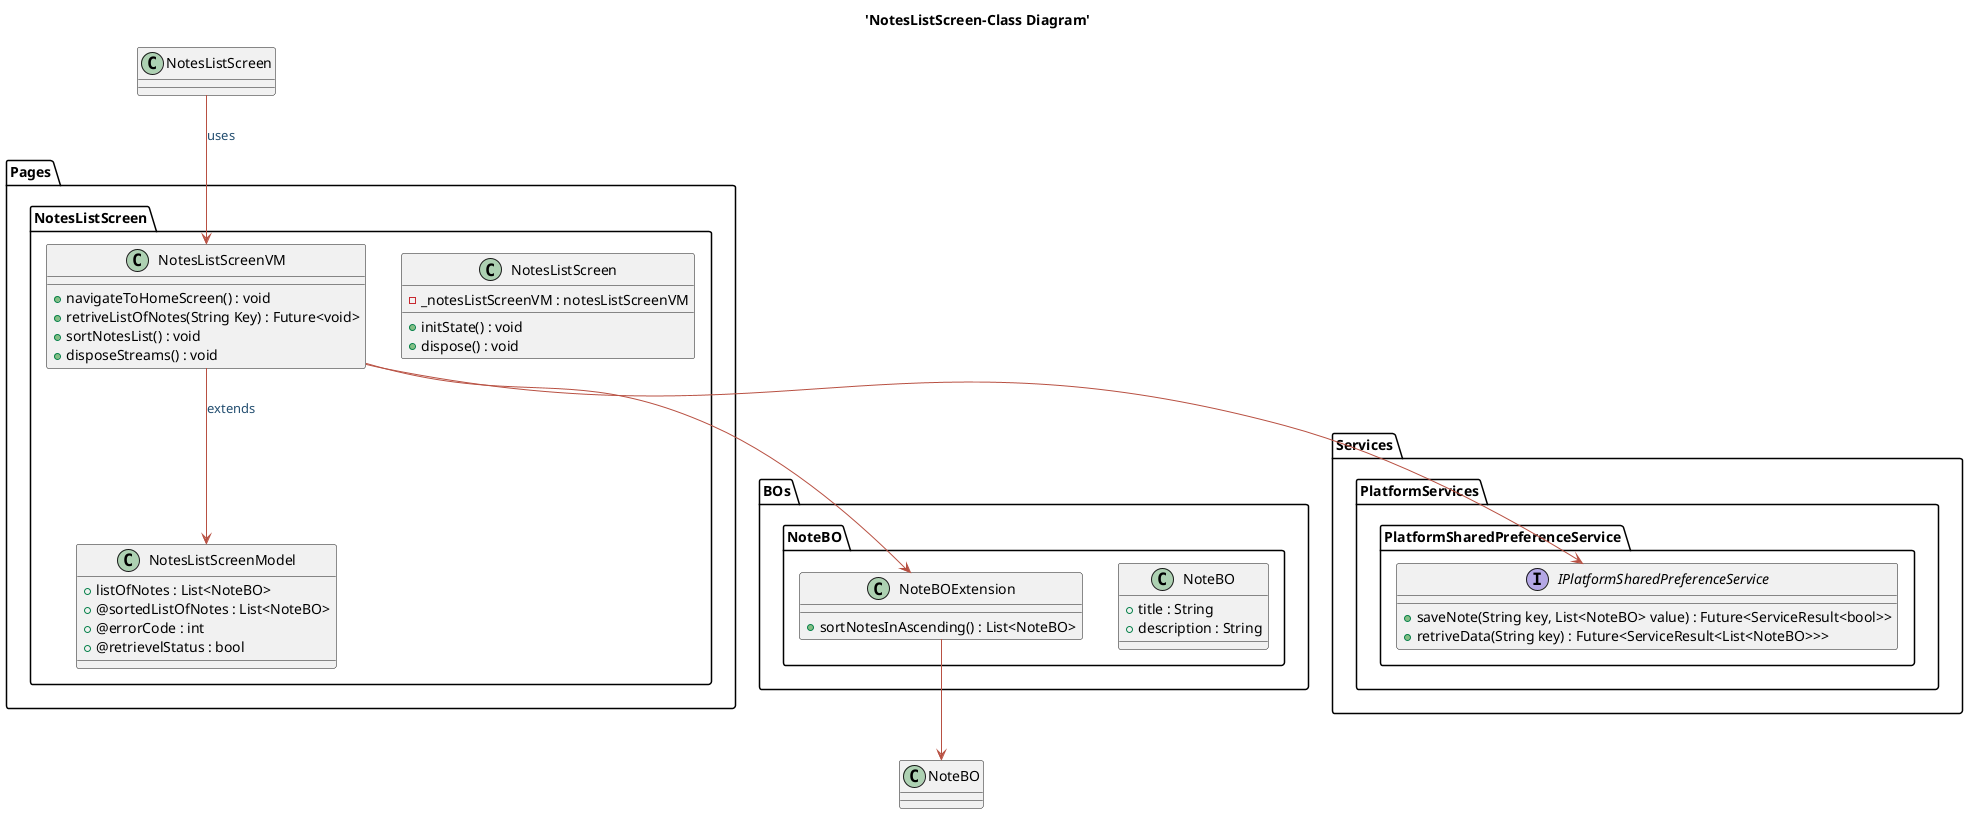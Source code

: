 FOR CLASS DIAGRAM BASIC CONFIGURATIONS
@startuml NotesListScreen-Class Diagram
!define POSITIVERESPONSE 90EE90
!define NEGATIVEERESPONSE EFBBBB
!define NUETRALRESPONSE F2DC79

skinparam sequence{
    ParticipantBackgroundColor #A7BEAE
    LifeLineBackgroundColor #E7E8D1
    LifeLineBorderColor #2C5F2D
    ActorBackgroundColor #FC766AFF
    ActorBorderColor #FC766AFF
    ArrowColor #B85042
    ArrowFontColor #234E70
}

title 'NotesListScreen-Class Diagram'
package Pages{
    package NotesListScreen{
        class NotesListScreen{
            - _notesListScreenVM : notesListScreenVM
            + initState() : void
            + dispose() : void
        }
        class NotesListScreenModel{
            'add error code variable
            'add the instance as observable variable in all places 
            ' + newNote : NoteBO
            + listOfNotes : List<NoteBO>
            + @sortedListOfNotes : List<NoteBO>
            + @errorCode : int
            + @retrievelStatus : bool
        }
        class NotesListScreenVM{
            + navigateToHomeScreen() : void
            + retriveListOfNotes(String Key) : Future<void>
            + sortNotesList() : void
            + disposeStreams() : void
        }
    }
}
package BOs{
    package NoteBO{
        class NoteBO{
            + title : String
            + description : String
        }
        class NoteBOExtension {
            + sortNotesInAscending() : List<NoteBO>
        }
    }
}
package Services{
    package PlatformServices{
        package PlatformSharedPreferenceService{
            interface IPlatformSharedPreferenceService{
                + saveNote(String key, List<NoteBO> value) : Future<ServiceResult<bool>>
                + retriveData(String key) : Future<ServiceResult<List<NoteBO>>>
            }
        }
    }
}
NoteBOExtension --> NoteBO 
NotesListScreenVM --> NoteBOExtension
NotesListScreen --> NotesListScreenVM : uses
NotesListScreenVM --> NotesListScreenModel : extends
NotesListScreenVM --> IPlatformSharedPreferenceService 
@enduml

